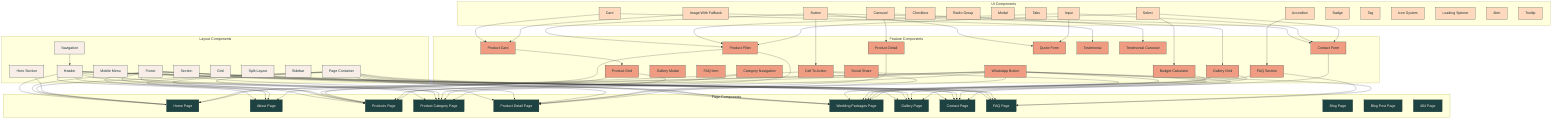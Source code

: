 graph TD
    %% Component Layers
    subgraph UI[UI Components]
        Button[Button]
        Card[Card]
        Input[Input]
        Select[Select]
        Checkbox[Checkbox]
        RadioGroup[Radio Group]
        Modal[Modal]
        Tabs[Tabs]
        Carousel[Carousel]
        Accordion[Accordion]
        ImageWithFallback[Image With Fallback]
        Badge[Badge]
        Tag[Tag]
        Icon[Icon System]
        LoadingSpinner[Loading Spinner]
        Alert[Alert]
        Tooltip[Tooltip]
    end
    
    subgraph Layout[Layout Components]
        Header[Header]
        Footer[Footer]
        Navigation[Navigation]
        MobileMenu[Mobile Menu]
        PageContainer[Page Container]
        Section[Section]
        Grid[Grid]
        SplitLayout[Split Layout]
        Sidebar[Sidebar]
        HeroSection[Hero Section]
    end
    
    subgraph Feature[Feature Components]
        ProductCard[Product Card]
        ProductGrid[Product Grid]
        ProductFilter[Product Filter]
        ProductDetail[Product Detail]
        GalleryGrid[Gallery Grid]
        GalleryModal[Gallery Modal]
        ContactForm[Contact Form]
        QuoteForm[Quote Form]
        Testimonial[Testimonial]
        TestimonialCarousel[Testimonial Carousel]
        FAQItem[FAQ Item]
        FAQSection[FAQ Section]
        BudgetCalculator[Budget Calculator]
        CategoryNavigation[Category Navigation]
        SocialShare[Social Share]
        CallToAction[Call To Action]
        WhatsAppButton[WhatsApp Button]
    end
    
    subgraph Page[Page Components]
        HomePage[Home Page]
        AboutPage[About Page]
        ProductsPage[Products Page]
        ProductCategoryPage[Product Category Page]
        ProductDetailPage[Product Detail Page]
        WeddingPackagesPage[Wedding Packages Page]
        GalleryPage[Gallery Page]
        ContactPage[Contact Page]
        FAQPage[FAQ Page]
        BlogPage[Blog Page]
        BlogPostPage[Blog Post Page]
        NotFoundPage[404 Page]
    end
    
    %% Composition Relationships
    
    %% UI to Feature
    Button --> CallToAction
    Button --> ProductFilter
    Button --> ContactForm
    Button --> QuoteForm
    
    Card --> ProductCard
    Card --> Testimonial
    
    Input --> ContactForm
    Input --> QuoteForm
    Input --> ProductFilter
    
    Select --> ProductFilter
    Select --> BudgetCalculator
    Select --> ContactForm
    
    Carousel --> TestimonialCarousel
    Carousel --> ProductDetail
    
    Accordion --> FAQSection
    
    ImageWithFallback --> ProductCard
    ImageWithFallback --> GalleryGrid
    
    %% Layout to Page
    Header --> HomePage
    Header --> AboutPage
    Header --> ProductsPage
    Header --> ProductCategoryPage
    Header --> ProductDetailPage
    Header --> WeddingPackagesPage
    Header --> GalleryPage
    Header --> ContactPage
    Header --> FAQPage
    
    Footer --> HomePage
    Footer --> AboutPage
    Footer --> ProductsPage
    Footer --> ProductCategoryPage
    Footer --> ProductDetailPage
    Footer --> WeddingPackagesPage
    Footer --> GalleryPage
    Footer --> ContactPage
    Footer --> FAQPage
    
    Navigation --> Header
    
    PageContainer --> HomePage
    PageContainer --> AboutPage
    PageContainer --> ProductsPage
    PageContainer --> ProductCategoryPage
    PageContainer --> ProductDetailPage
    PageContainer --> WeddingPackagesPage
    PageContainer --> GalleryPage
    PageContainer --> ContactPage
    PageContainer --> FAQPage
    
    HeroSection --> HomePage
    
    %% Feature to Page
    ProductCard --> ProductGrid
    ProductGrid --> ProductsPage
    ProductGrid --> ProductCategoryPage
    
    ProductDetail --> ProductDetailPage
    
    ProductFilter --> ProductsPage
    ProductFilter --> ProductCategoryPage
    
    GalleryGrid --> GalleryPage
    GalleryGrid --> WeddingPackagesPage
    
    ContactForm --> ContactPage
    
    FAQSection --> FAQPage
    FAQSection --> WeddingPackagesPage
    
    BudgetCalculator --> WeddingPackagesPage
    
    CategoryNavigation --> ProductsPage
    
    CallToAction --> HomePage
    CallToAction --> ProductDetailPage
    CallToAction --> WeddingPackagesPage
    
    WhatsAppButton --> HomePage
    WhatsAppButton --> AboutPage
    WhatsAppButton --> ProductsPage
    WhatsAppButton --> ProductCategoryPage
    WhatsAppButton --> ProductDetailPage
    WhatsAppButton --> WeddingPackagesPage
    WhatsAppButton --> GalleryPage
    WhatsAppButton --> ContactPage
    WhatsAppButton --> FAQPage

    %% Styling
    classDef uiComponents fill:#FFD9BE,stroke:#123332,color:#123332;
    classDef layoutComponents fill:#F9EEE7,stroke:#123332,color:#123332;
    classDef featureComponents fill:#EF9C82,stroke:#123332,color:#123332;
    classDef pageComponents fill:#1D4241,stroke:#123332,color:#F9EEE7;
    
    class Button,Card,Input,Select,Checkbox,RadioGroup,Modal,Tabs,Carousel,Accordion,ImageWithFallback,Badge,Tag,Icon,LoadingSpinner,Alert,Tooltip uiComponents;
    class Header,Footer,Navigation,MobileMenu,PageContainer,Section,Grid,SplitLayout,Sidebar,HeroSection layoutComponents;
    class ProductCard,ProductGrid,ProductFilter,ProductDetail,GalleryGrid,GalleryModal,ContactForm,QuoteForm,Testimonial,TestimonialCarousel,FAQItem,FAQSection,BudgetCalculator,CategoryNavigation,SocialShare,CallToAction,WhatsAppButton featureComponents;
    class HomePage,AboutPage,ProductsPage,ProductCategoryPage,ProductDetailPage,WeddingPackagesPage,GalleryPage,ContactPage,FAQPage,BlogPage,BlogPostPage,NotFoundPage pageComponents;